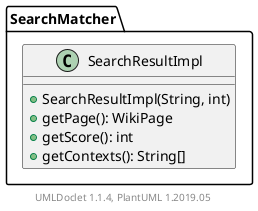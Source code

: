 @startuml

    class SearchMatcher.SearchResultImpl [[SearchMatcher.SearchResultImpl.html]] {
        +SearchResultImpl(String, int)
        +getPage(): WikiPage
        +getScore(): int
        +getContexts(): String[]
    }


    center footer UMLDoclet 1.1.4, PlantUML 1.2019.05
@enduml
